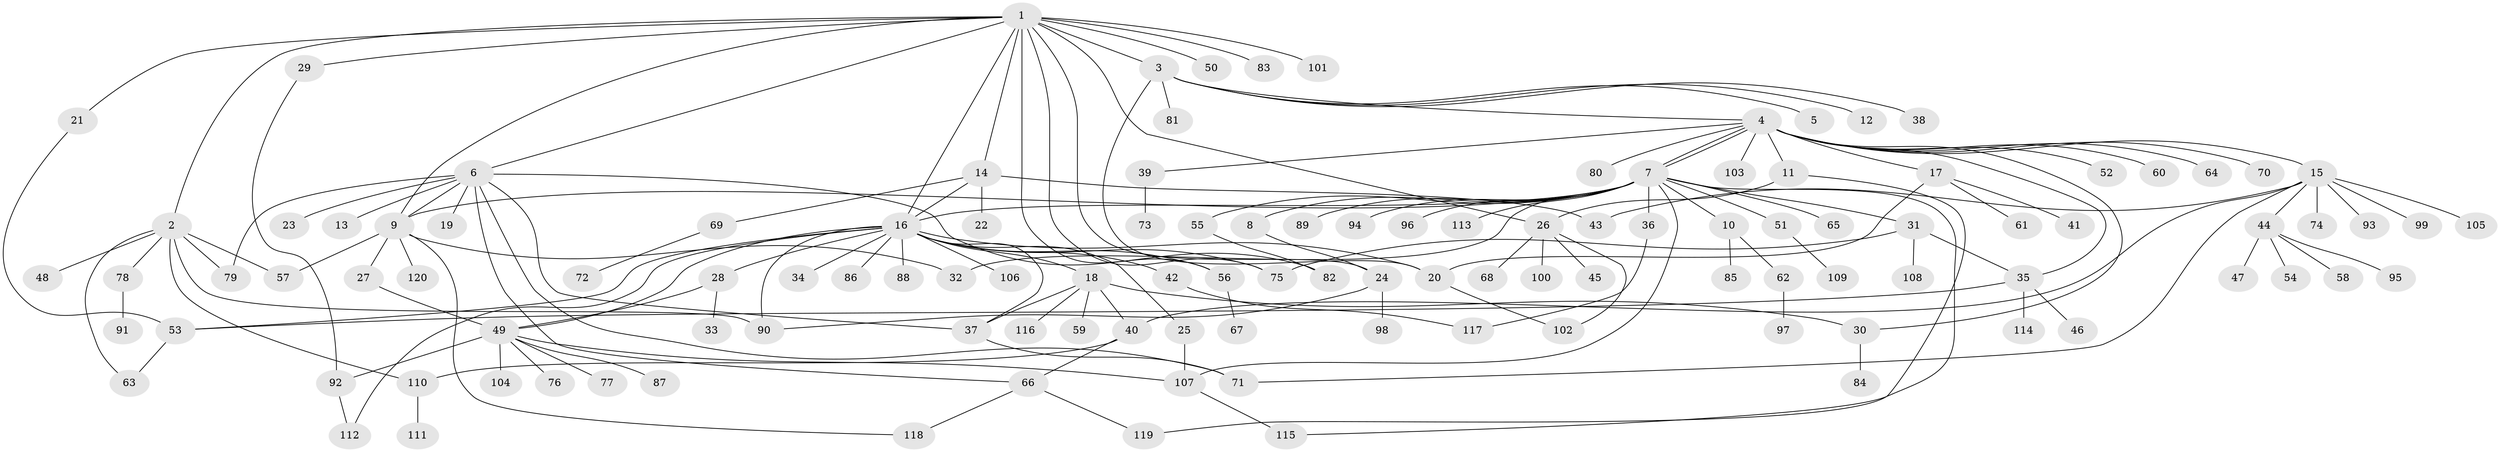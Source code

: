 // Generated by graph-tools (version 1.1) at 2025/48/03/09/25 04:48:41]
// undirected, 120 vertices, 161 edges
graph export_dot {
graph [start="1"]
  node [color=gray90,style=filled];
  1;
  2;
  3;
  4;
  5;
  6;
  7;
  8;
  9;
  10;
  11;
  12;
  13;
  14;
  15;
  16;
  17;
  18;
  19;
  20;
  21;
  22;
  23;
  24;
  25;
  26;
  27;
  28;
  29;
  30;
  31;
  32;
  33;
  34;
  35;
  36;
  37;
  38;
  39;
  40;
  41;
  42;
  43;
  44;
  45;
  46;
  47;
  48;
  49;
  50;
  51;
  52;
  53;
  54;
  55;
  56;
  57;
  58;
  59;
  60;
  61;
  62;
  63;
  64;
  65;
  66;
  67;
  68;
  69;
  70;
  71;
  72;
  73;
  74;
  75;
  76;
  77;
  78;
  79;
  80;
  81;
  82;
  83;
  84;
  85;
  86;
  87;
  88;
  89;
  90;
  91;
  92;
  93;
  94;
  95;
  96;
  97;
  98;
  99;
  100;
  101;
  102;
  103;
  104;
  105;
  106;
  107;
  108;
  109;
  110;
  111;
  112;
  113;
  114;
  115;
  116;
  117;
  118;
  119;
  120;
  1 -- 2;
  1 -- 3;
  1 -- 6;
  1 -- 9;
  1 -- 14;
  1 -- 16;
  1 -- 21;
  1 -- 24;
  1 -- 26;
  1 -- 29;
  1 -- 50;
  1 -- 56;
  1 -- 75;
  1 -- 83;
  1 -- 101;
  2 -- 48;
  2 -- 57;
  2 -- 63;
  2 -- 78;
  2 -- 79;
  2 -- 90;
  2 -- 110;
  3 -- 4;
  3 -- 5;
  3 -- 12;
  3 -- 20;
  3 -- 38;
  3 -- 81;
  4 -- 7;
  4 -- 7;
  4 -- 11;
  4 -- 15;
  4 -- 17;
  4 -- 30;
  4 -- 35;
  4 -- 39;
  4 -- 52;
  4 -- 60;
  4 -- 64;
  4 -- 70;
  4 -- 80;
  4 -- 103;
  6 -- 9;
  6 -- 13;
  6 -- 19;
  6 -- 23;
  6 -- 37;
  6 -- 66;
  6 -- 71;
  6 -- 79;
  6 -- 82;
  7 -- 8;
  7 -- 9;
  7 -- 10;
  7 -- 16;
  7 -- 31;
  7 -- 32;
  7 -- 36;
  7 -- 51;
  7 -- 55;
  7 -- 65;
  7 -- 89;
  7 -- 94;
  7 -- 96;
  7 -- 107;
  7 -- 113;
  7 -- 115;
  8 -- 24;
  9 -- 27;
  9 -- 32;
  9 -- 57;
  9 -- 118;
  9 -- 120;
  10 -- 62;
  10 -- 85;
  11 -- 26;
  11 -- 119;
  14 -- 16;
  14 -- 22;
  14 -- 43;
  14 -- 69;
  15 -- 40;
  15 -- 43;
  15 -- 44;
  15 -- 71;
  15 -- 74;
  15 -- 93;
  15 -- 99;
  15 -- 105;
  16 -- 18;
  16 -- 20;
  16 -- 25;
  16 -- 28;
  16 -- 34;
  16 -- 37;
  16 -- 42;
  16 -- 49;
  16 -- 53;
  16 -- 56;
  16 -- 75;
  16 -- 86;
  16 -- 88;
  16 -- 90;
  16 -- 106;
  16 -- 112;
  17 -- 20;
  17 -- 41;
  17 -- 61;
  18 -- 30;
  18 -- 37;
  18 -- 40;
  18 -- 59;
  18 -- 116;
  20 -- 102;
  21 -- 53;
  24 -- 90;
  24 -- 98;
  25 -- 107;
  26 -- 45;
  26 -- 68;
  26 -- 100;
  26 -- 102;
  27 -- 49;
  28 -- 33;
  28 -- 49;
  29 -- 92;
  30 -- 84;
  31 -- 35;
  31 -- 75;
  31 -- 108;
  35 -- 46;
  35 -- 53;
  35 -- 114;
  36 -- 117;
  37 -- 71;
  39 -- 73;
  40 -- 66;
  40 -- 110;
  42 -- 117;
  44 -- 47;
  44 -- 54;
  44 -- 58;
  44 -- 95;
  49 -- 76;
  49 -- 77;
  49 -- 87;
  49 -- 92;
  49 -- 104;
  49 -- 107;
  51 -- 109;
  53 -- 63;
  55 -- 82;
  56 -- 67;
  62 -- 97;
  66 -- 118;
  66 -- 119;
  69 -- 72;
  78 -- 91;
  92 -- 112;
  107 -- 115;
  110 -- 111;
}
